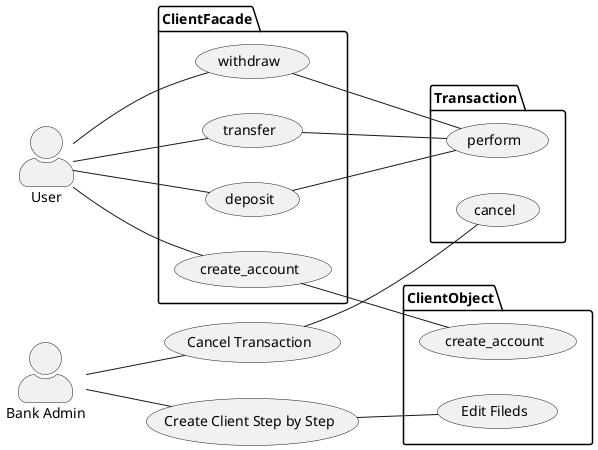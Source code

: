 @startuml use_case_uml

skinparam actorStyle awesome
left to right direction

package ClientFacade {
    (create_account) as create_account_facade
    (deposit)
    (withdraw)
    (transfer)
}

actor User
User -- create_account_facade
User -- deposit
User -- withdraw
User -- transfer


package Transaction {
    (perform)
    (cancel)
}
deposit -- perform
withdraw -- perform
transfer -- perform

package ClientObject {
    (Edit Fileds) as Edit
    (create_account)
}
create_account_facade -- create_account

actor "Bank Admin" as Admin

(Create Client Step by Step) as CreateClient
Admin -- CreateClient
CreateClient -- Edit

(Cancel Transaction) as Cancel

Admin -- Cancel
Cancel -- cancel
' cancel -> perform

' package "Account Transaction History" {
'     (save)
' }
' perform -- save


@enduml
